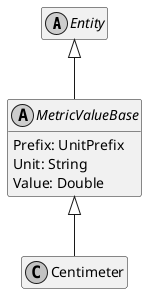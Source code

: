 ﻿@startuml
skinparam monochrome true
hide empty members

abstract class Entity {
}

Entity <|-- MetricValueBase

abstract class MetricValueBase {
    Prefix: UnitPrefix
    Unit: String
    Value: Double
}

MetricValueBase <|-- Centimeter

class Centimeter {
}

@enduml
